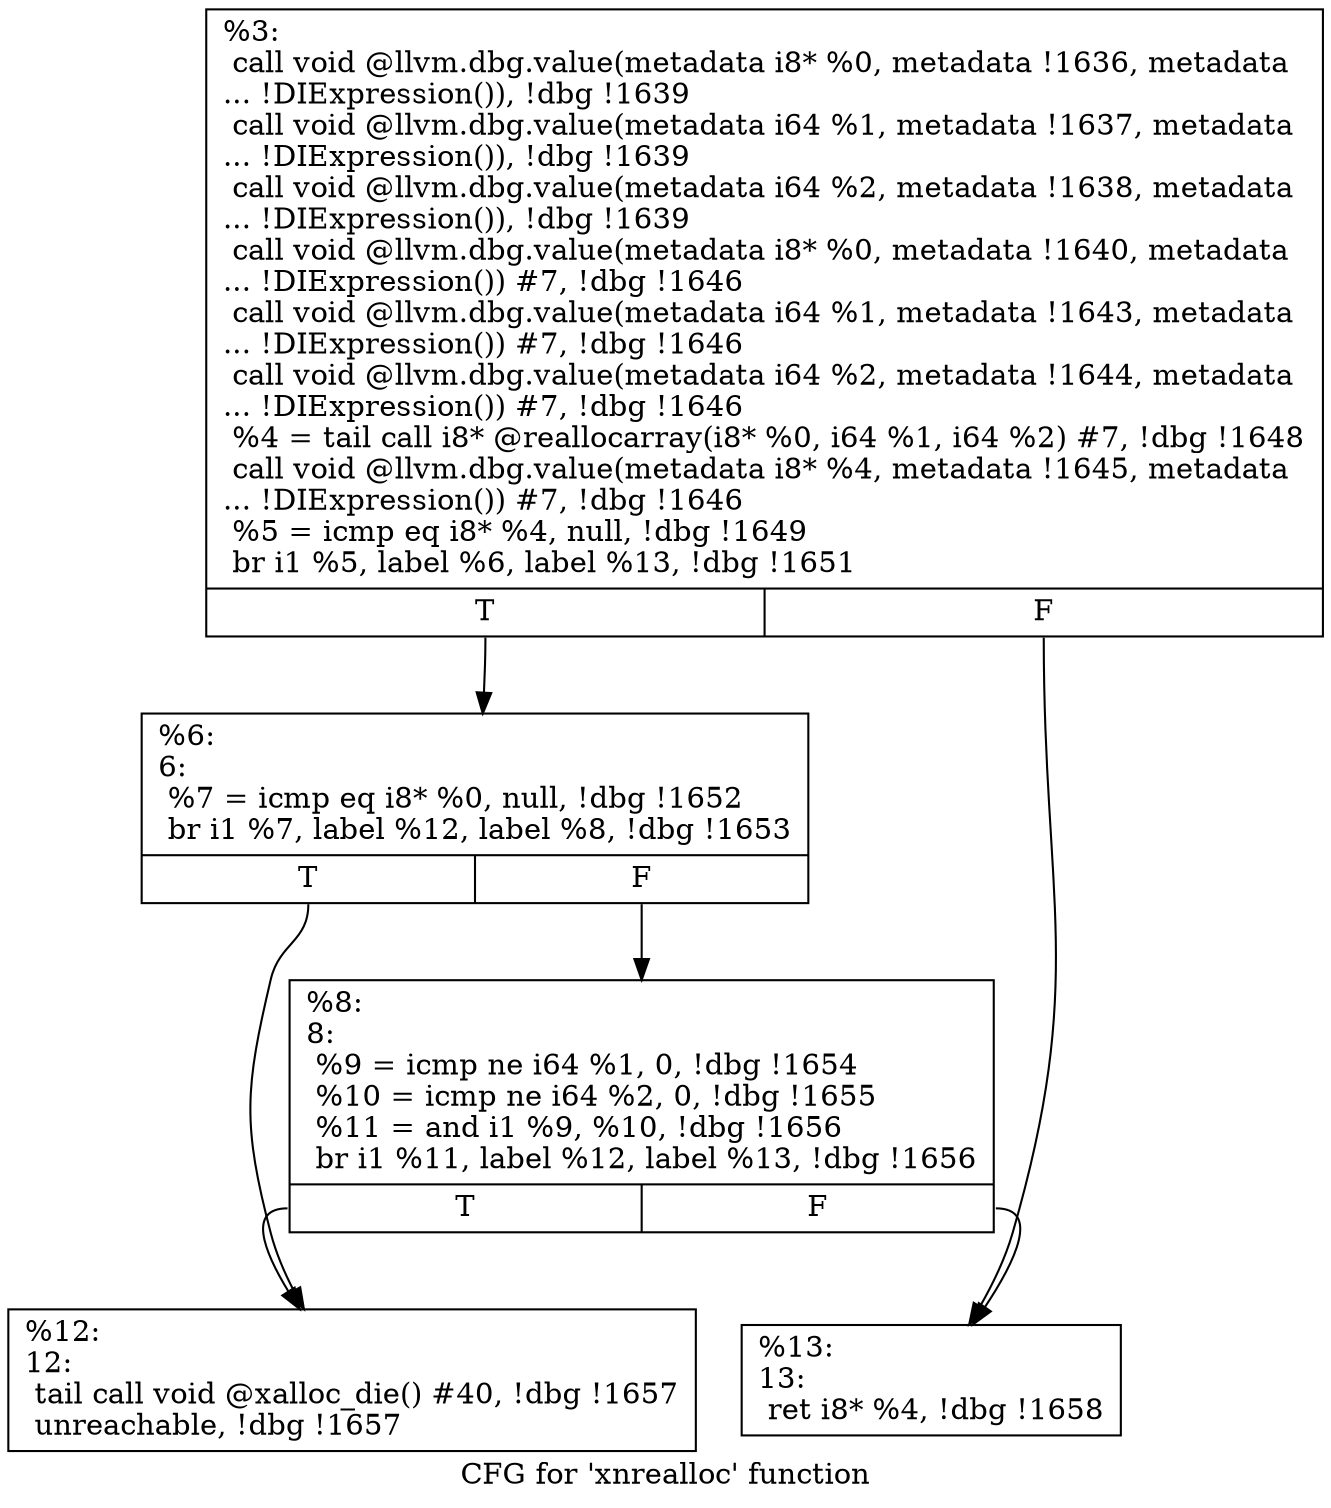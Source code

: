 digraph "CFG for 'xnrealloc' function" {
	label="CFG for 'xnrealloc' function";

	Node0x14a9600 [shape=record,label="{%3:\l  call void @llvm.dbg.value(metadata i8* %0, metadata !1636, metadata\l... !DIExpression()), !dbg !1639\l  call void @llvm.dbg.value(metadata i64 %1, metadata !1637, metadata\l... !DIExpression()), !dbg !1639\l  call void @llvm.dbg.value(metadata i64 %2, metadata !1638, metadata\l... !DIExpression()), !dbg !1639\l  call void @llvm.dbg.value(metadata i8* %0, metadata !1640, metadata\l... !DIExpression()) #7, !dbg !1646\l  call void @llvm.dbg.value(metadata i64 %1, metadata !1643, metadata\l... !DIExpression()) #7, !dbg !1646\l  call void @llvm.dbg.value(metadata i64 %2, metadata !1644, metadata\l... !DIExpression()) #7, !dbg !1646\l  %4 = tail call i8* @reallocarray(i8* %0, i64 %1, i64 %2) #7, !dbg !1648\l  call void @llvm.dbg.value(metadata i8* %4, metadata !1645, metadata\l... !DIExpression()) #7, !dbg !1646\l  %5 = icmp eq i8* %4, null, !dbg !1649\l  br i1 %5, label %6, label %13, !dbg !1651\l|{<s0>T|<s1>F}}"];
	Node0x14a9600:s0 -> Node0x14aa170;
	Node0x14a9600:s1 -> Node0x14aa260;
	Node0x14aa170 [shape=record,label="{%6:\l6:                                                \l  %7 = icmp eq i8* %0, null, !dbg !1652\l  br i1 %7, label %12, label %8, !dbg !1653\l|{<s0>T|<s1>F}}"];
	Node0x14aa170:s0 -> Node0x14aa210;
	Node0x14aa170:s1 -> Node0x14aa1c0;
	Node0x14aa1c0 [shape=record,label="{%8:\l8:                                                \l  %9 = icmp ne i64 %1, 0, !dbg !1654\l  %10 = icmp ne i64 %2, 0, !dbg !1655\l  %11 = and i1 %9, %10, !dbg !1656\l  br i1 %11, label %12, label %13, !dbg !1656\l|{<s0>T|<s1>F}}"];
	Node0x14aa1c0:s0 -> Node0x14aa210;
	Node0x14aa1c0:s1 -> Node0x14aa260;
	Node0x14aa210 [shape=record,label="{%12:\l12:                                               \l  tail call void @xalloc_die() #40, !dbg !1657\l  unreachable, !dbg !1657\l}"];
	Node0x14aa260 [shape=record,label="{%13:\l13:                                               \l  ret i8* %4, !dbg !1658\l}"];
}
